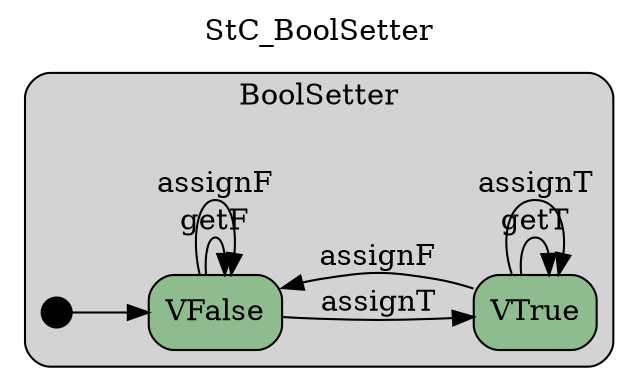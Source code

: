 digraph {
compound=true;
rankdir=LR;
label="StC_BoolSetter";
labelloc=t;
subgraph cluster_BoolSetter {
style="filled,rounded";
label ="BoolSetter";
fillcolor = lightgray;
init_St [shape = point,fillcolor=black,height=.2,width=.2,label=""];

VTrue [shape=box,fillcolor=darkseagreen,style="filled,rounded",label=VTrue];
VFalse [shape=box,fillcolor=darkseagreen,style="filled,rounded",label=VFalse];

init_St->VFalse[label="",  ];
VTrue->VFalse[label="assignF",  ];
VTrue->VTrue[label="getT",  ];
VFalse->VFalse[label="getF",  ];
VFalse->VFalse[label="assignF",  ];
VTrue->VTrue[label="assignT",  ];
VFalse->VTrue[label="assignT",  ];
}
}